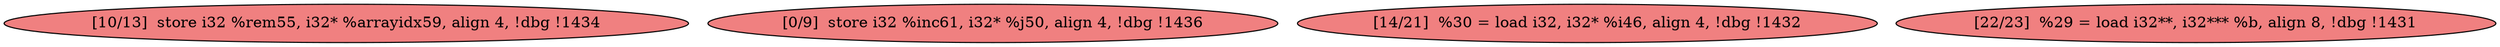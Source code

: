 
digraph G {


node1521 [fillcolor=lightcoral,label="[10/13]  store i32 %rem55, i32* %arrayidx59, align 4, !dbg !1434",shape=ellipse,style=filled ]
node1520 [fillcolor=lightcoral,label="[0/9]  store i32 %inc61, i32* %j50, align 4, !dbg !1436",shape=ellipse,style=filled ]
node1518 [fillcolor=lightcoral,label="[14/21]  %30 = load i32, i32* %i46, align 4, !dbg !1432",shape=ellipse,style=filled ]
node1519 [fillcolor=lightcoral,label="[22/23]  %29 = load i32**, i32*** %b, align 8, !dbg !1431",shape=ellipse,style=filled ]



}
